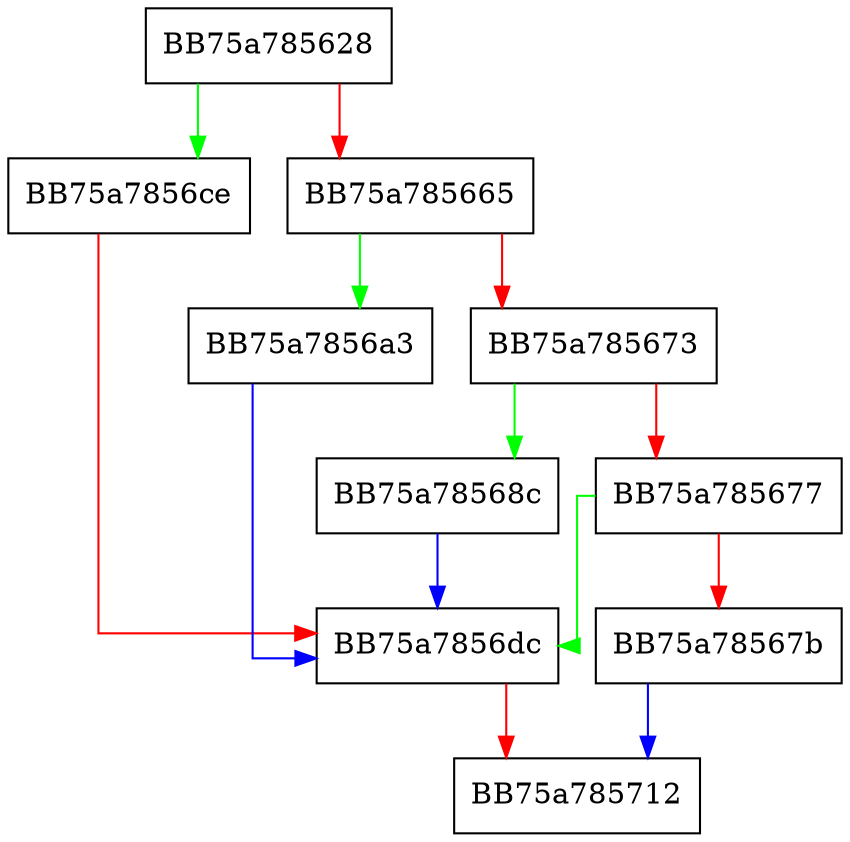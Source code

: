 digraph getBasedType {
  node [shape="box"];
  graph [splines=ortho];
  BB75a785628 -> BB75a7856ce [color="green"];
  BB75a785628 -> BB75a785665 [color="red"];
  BB75a785665 -> BB75a7856a3 [color="green"];
  BB75a785665 -> BB75a785673 [color="red"];
  BB75a785673 -> BB75a78568c [color="green"];
  BB75a785673 -> BB75a785677 [color="red"];
  BB75a785677 -> BB75a7856dc [color="green"];
  BB75a785677 -> BB75a78567b [color="red"];
  BB75a78567b -> BB75a785712 [color="blue"];
  BB75a78568c -> BB75a7856dc [color="blue"];
  BB75a7856a3 -> BB75a7856dc [color="blue"];
  BB75a7856ce -> BB75a7856dc [color="red"];
  BB75a7856dc -> BB75a785712 [color="red"];
}